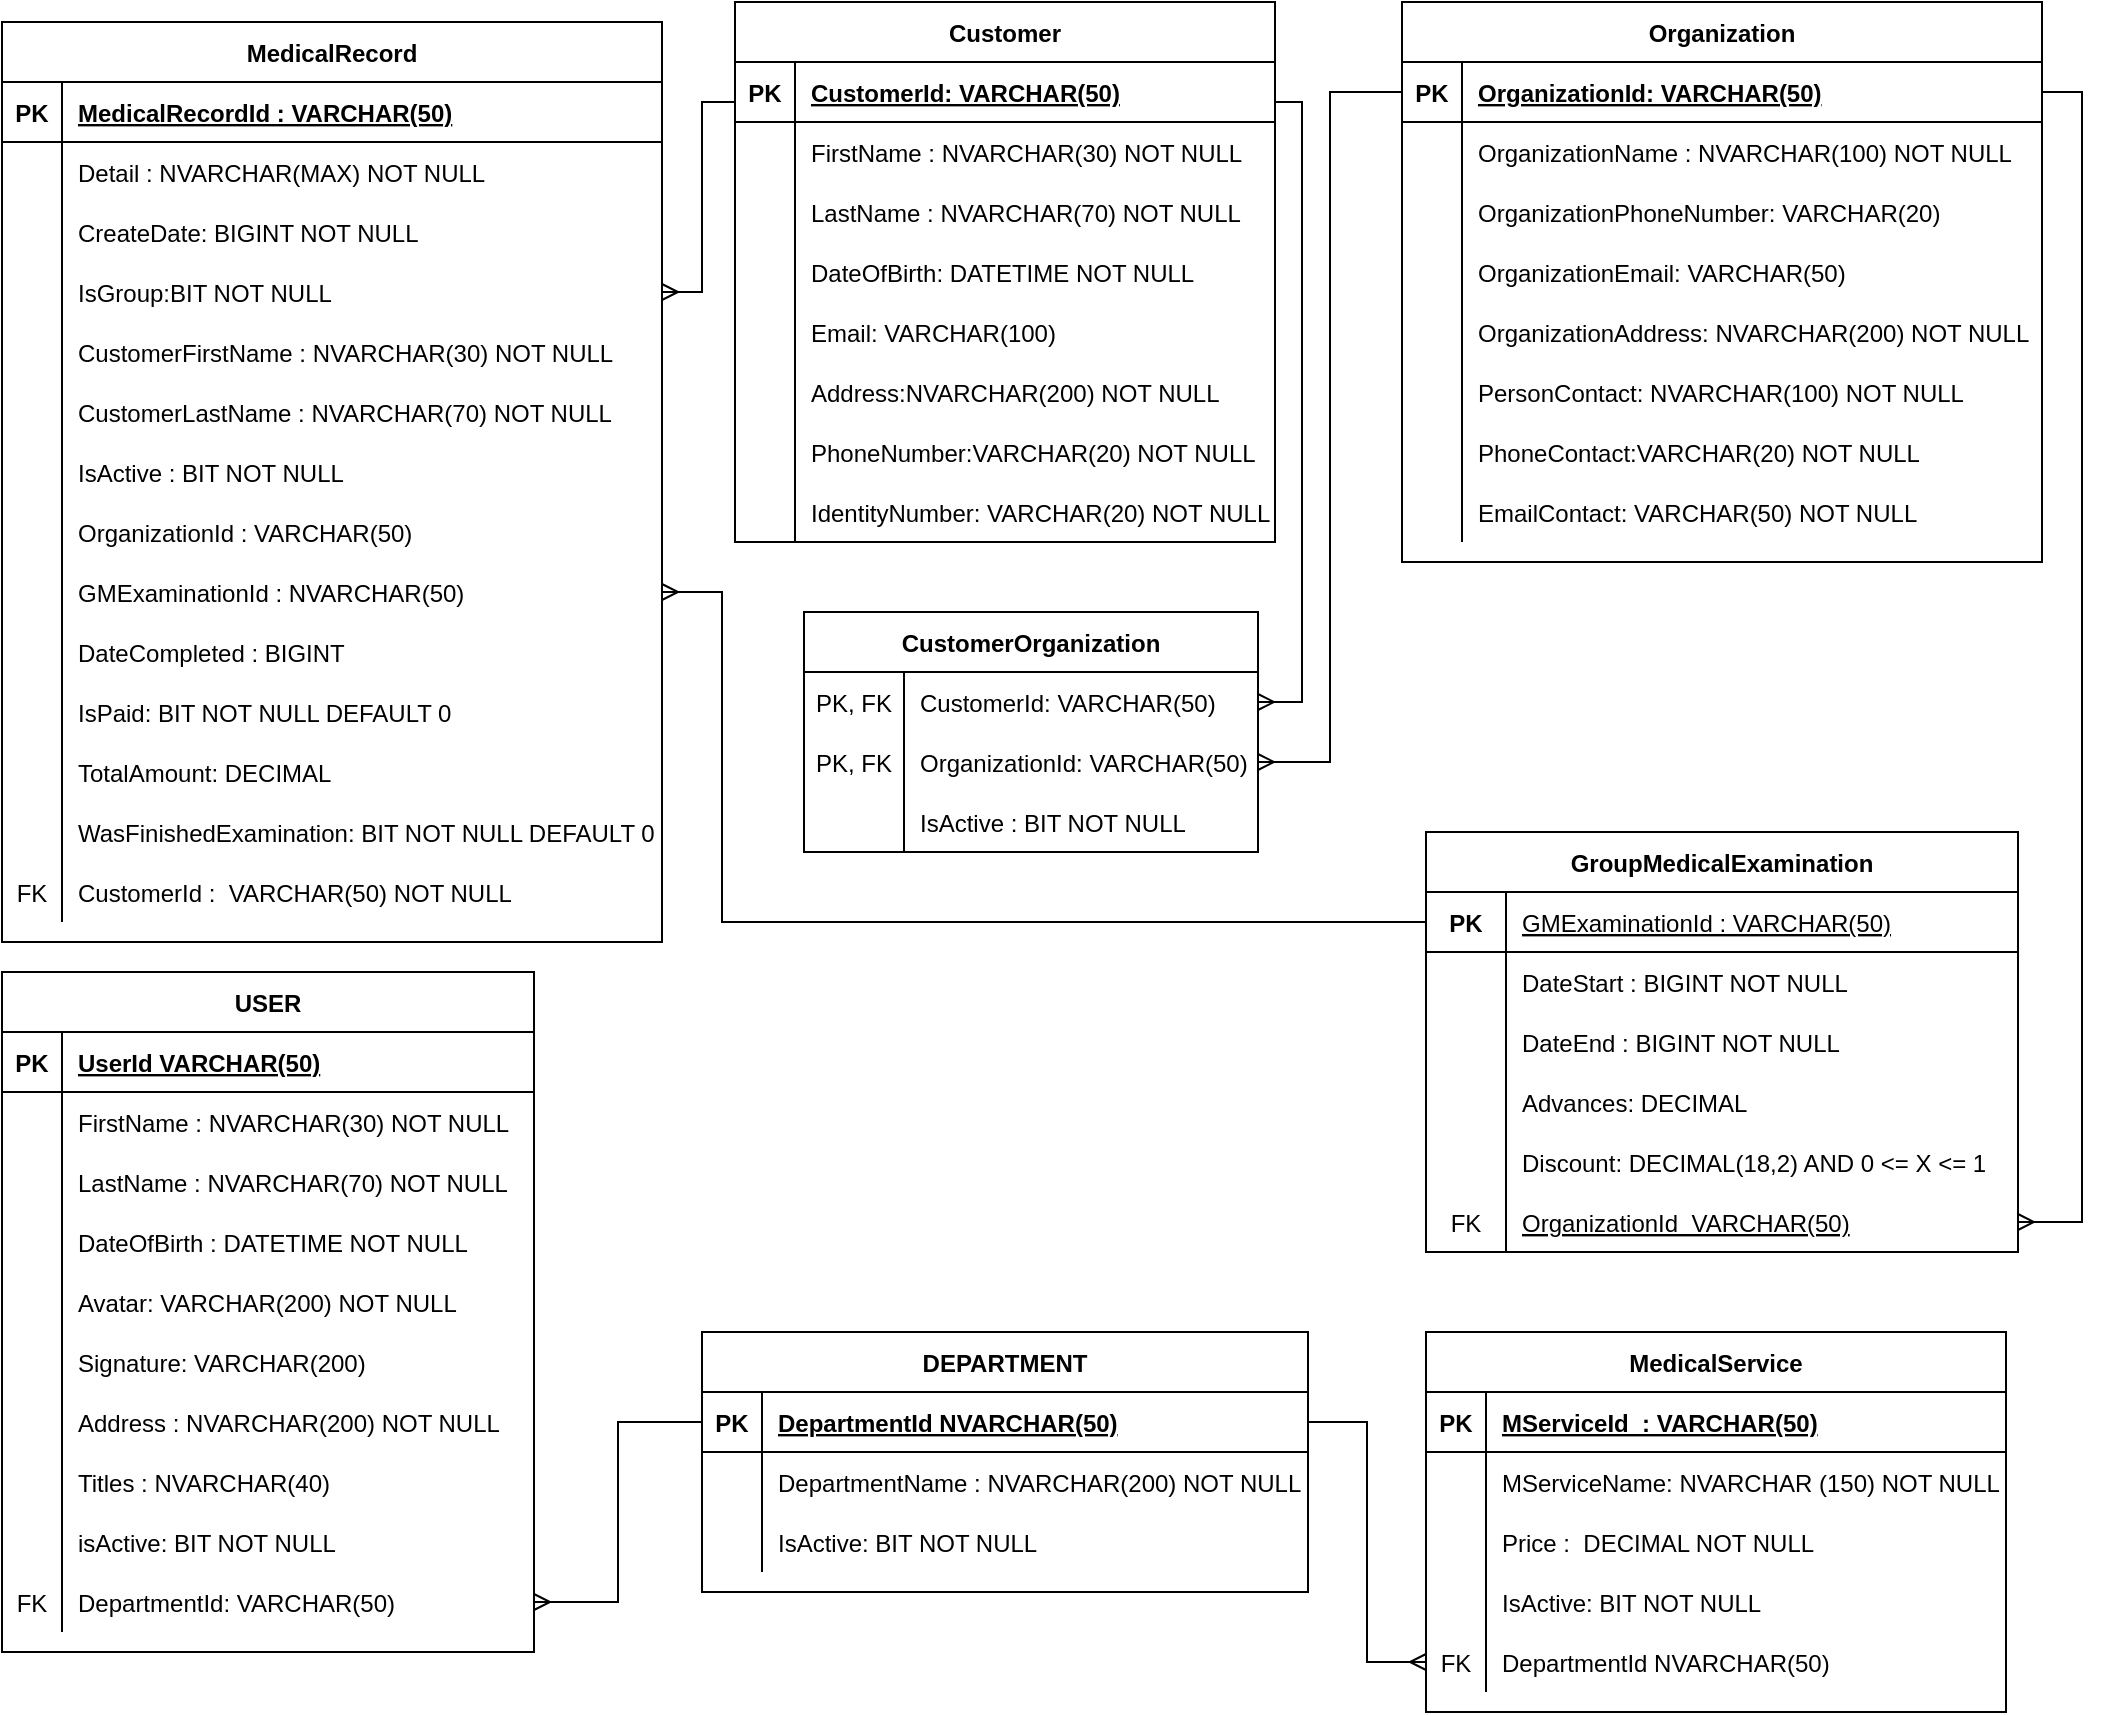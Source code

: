 <mxfile version="14.1.8" type="device"><diagram id="C5RBs43oDa-KdzZeNtuy" name="Page-1"><mxGraphModel dx="1024" dy="592" grid="1" gridSize="10" guides="1" tooltips="1" connect="1" arrows="1" fold="1" page="1" pageScale="1" pageWidth="1169" pageHeight="827" math="0" shadow="0"><root><mxCell id="WIyWlLk6GJQsqaUBKTNV-0"/><mxCell id="WIyWlLk6GJQsqaUBKTNV-1" parent="WIyWlLk6GJQsqaUBKTNV-0"/><mxCell id="qggvwnpXR9gRzxpYE5Jf-58" value="Organization" style="shape=table;startSize=30;container=1;collapsible=1;childLayout=tableLayout;fixedRows=1;rowLines=0;fontStyle=1;align=center;resizeLast=1;" parent="WIyWlLk6GJQsqaUBKTNV-1" vertex="1"><mxGeometry x="700" y="5" width="320" height="280" as="geometry"/></mxCell><mxCell id="qggvwnpXR9gRzxpYE5Jf-59" value="" style="shape=partialRectangle;collapsible=0;dropTarget=0;pointerEvents=0;fillColor=none;top=0;left=0;bottom=1;right=0;points=[[0,0.5],[1,0.5]];portConstraint=eastwest;" parent="qggvwnpXR9gRzxpYE5Jf-58" vertex="1"><mxGeometry y="30" width="320" height="30" as="geometry"/></mxCell><mxCell id="qggvwnpXR9gRzxpYE5Jf-60" value="PK" style="shape=partialRectangle;connectable=0;fillColor=none;top=0;left=0;bottom=0;right=0;fontStyle=1;overflow=hidden;" parent="qggvwnpXR9gRzxpYE5Jf-59" vertex="1"><mxGeometry width="30" height="30" as="geometry"/></mxCell><mxCell id="qggvwnpXR9gRzxpYE5Jf-61" value="OrganizationId: VARCHAR(50)" style="shape=partialRectangle;connectable=0;fillColor=none;top=0;left=0;bottom=0;right=0;align=left;spacingLeft=6;fontStyle=5;overflow=hidden;" parent="qggvwnpXR9gRzxpYE5Jf-59" vertex="1"><mxGeometry x="30" width="290" height="30" as="geometry"/></mxCell><mxCell id="qggvwnpXR9gRzxpYE5Jf-62" value="" style="shape=partialRectangle;collapsible=0;dropTarget=0;pointerEvents=0;fillColor=none;top=0;left=0;bottom=0;right=0;points=[[0,0.5],[1,0.5]];portConstraint=eastwest;" parent="qggvwnpXR9gRzxpYE5Jf-58" vertex="1"><mxGeometry y="60" width="320" height="30" as="geometry"/></mxCell><mxCell id="qggvwnpXR9gRzxpYE5Jf-63" value="" style="shape=partialRectangle;connectable=0;fillColor=none;top=0;left=0;bottom=0;right=0;editable=1;overflow=hidden;" parent="qggvwnpXR9gRzxpYE5Jf-62" vertex="1"><mxGeometry width="30" height="30" as="geometry"/></mxCell><mxCell id="qggvwnpXR9gRzxpYE5Jf-64" value="OrganizationName : NVARCHAR(100) NOT NULL" style="shape=partialRectangle;connectable=0;fillColor=none;top=0;left=0;bottom=0;right=0;align=left;spacingLeft=6;overflow=hidden;" parent="qggvwnpXR9gRzxpYE5Jf-62" vertex="1"><mxGeometry x="30" width="290" height="30" as="geometry"/></mxCell><mxCell id="qggvwnpXR9gRzxpYE5Jf-65" value="" style="shape=partialRectangle;collapsible=0;dropTarget=0;pointerEvents=0;fillColor=none;top=0;left=0;bottom=0;right=0;points=[[0,0.5],[1,0.5]];portConstraint=eastwest;" parent="qggvwnpXR9gRzxpYE5Jf-58" vertex="1"><mxGeometry y="90" width="320" height="30" as="geometry"/></mxCell><mxCell id="qggvwnpXR9gRzxpYE5Jf-66" value="" style="shape=partialRectangle;connectable=0;fillColor=none;top=0;left=0;bottom=0;right=0;editable=1;overflow=hidden;" parent="qggvwnpXR9gRzxpYE5Jf-65" vertex="1"><mxGeometry width="30" height="30" as="geometry"/></mxCell><mxCell id="qggvwnpXR9gRzxpYE5Jf-67" value="OrganizationPhoneNumber: VARCHAR(20)" style="shape=partialRectangle;connectable=0;fillColor=none;top=0;left=0;bottom=0;right=0;align=left;spacingLeft=6;overflow=hidden;" parent="qggvwnpXR9gRzxpYE5Jf-65" vertex="1"><mxGeometry x="30" width="290" height="30" as="geometry"/></mxCell><mxCell id="qggvwnpXR9gRzxpYE5Jf-68" value="" style="shape=partialRectangle;collapsible=0;dropTarget=0;pointerEvents=0;fillColor=none;top=0;left=0;bottom=0;right=0;points=[[0,0.5],[1,0.5]];portConstraint=eastwest;" parent="qggvwnpXR9gRzxpYE5Jf-58" vertex="1"><mxGeometry y="120" width="320" height="30" as="geometry"/></mxCell><mxCell id="qggvwnpXR9gRzxpYE5Jf-69" value="" style="shape=partialRectangle;connectable=0;fillColor=none;top=0;left=0;bottom=0;right=0;editable=1;overflow=hidden;" parent="qggvwnpXR9gRzxpYE5Jf-68" vertex="1"><mxGeometry width="30" height="30" as="geometry"/></mxCell><mxCell id="qggvwnpXR9gRzxpYE5Jf-70" value="OrganizationEmail: VARCHAR(50)" style="shape=partialRectangle;connectable=0;fillColor=none;top=0;left=0;bottom=0;right=0;align=left;spacingLeft=6;overflow=hidden;" parent="qggvwnpXR9gRzxpYE5Jf-68" vertex="1"><mxGeometry x="30" width="290" height="30" as="geometry"/></mxCell><mxCell id="qggvwnpXR9gRzxpYE5Jf-86" value="" style="shape=partialRectangle;collapsible=0;dropTarget=0;pointerEvents=0;fillColor=none;top=0;left=0;bottom=0;right=0;points=[[0,0.5],[1,0.5]];portConstraint=eastwest;" parent="qggvwnpXR9gRzxpYE5Jf-58" vertex="1"><mxGeometry y="150" width="320" height="30" as="geometry"/></mxCell><mxCell id="qggvwnpXR9gRzxpYE5Jf-87" value="" style="shape=partialRectangle;connectable=0;fillColor=none;top=0;left=0;bottom=0;right=0;editable=1;overflow=hidden;" parent="qggvwnpXR9gRzxpYE5Jf-86" vertex="1"><mxGeometry width="30" height="30" as="geometry"/></mxCell><mxCell id="qggvwnpXR9gRzxpYE5Jf-88" value="OrganizationAddress: NVARCHAR(200) NOT NULL" style="shape=partialRectangle;connectable=0;fillColor=none;top=0;left=0;bottom=0;right=0;align=left;spacingLeft=6;overflow=hidden;" parent="qggvwnpXR9gRzxpYE5Jf-86" vertex="1"><mxGeometry x="30" width="290" height="30" as="geometry"/></mxCell><mxCell id="qggvwnpXR9gRzxpYE5Jf-89" value="" style="shape=partialRectangle;collapsible=0;dropTarget=0;pointerEvents=0;fillColor=none;top=0;left=0;bottom=0;right=0;points=[[0,0.5],[1,0.5]];portConstraint=eastwest;" parent="qggvwnpXR9gRzxpYE5Jf-58" vertex="1"><mxGeometry y="180" width="320" height="30" as="geometry"/></mxCell><mxCell id="qggvwnpXR9gRzxpYE5Jf-90" value="" style="shape=partialRectangle;connectable=0;fillColor=none;top=0;left=0;bottom=0;right=0;editable=1;overflow=hidden;" parent="qggvwnpXR9gRzxpYE5Jf-89" vertex="1"><mxGeometry width="30" height="30" as="geometry"/></mxCell><mxCell id="qggvwnpXR9gRzxpYE5Jf-91" value="PersonContact: NVARCHAR(100) NOT NULL" style="shape=partialRectangle;connectable=0;fillColor=none;top=0;left=0;bottom=0;right=0;align=left;spacingLeft=6;overflow=hidden;" parent="qggvwnpXR9gRzxpYE5Jf-89" vertex="1"><mxGeometry x="30" width="290" height="30" as="geometry"/></mxCell><mxCell id="qggvwnpXR9gRzxpYE5Jf-92" value="" style="shape=partialRectangle;collapsible=0;dropTarget=0;pointerEvents=0;fillColor=none;top=0;left=0;bottom=0;right=0;points=[[0,0.5],[1,0.5]];portConstraint=eastwest;" parent="qggvwnpXR9gRzxpYE5Jf-58" vertex="1"><mxGeometry y="210" width="320" height="30" as="geometry"/></mxCell><mxCell id="qggvwnpXR9gRzxpYE5Jf-93" value="" style="shape=partialRectangle;connectable=0;fillColor=none;top=0;left=0;bottom=0;right=0;editable=1;overflow=hidden;" parent="qggvwnpXR9gRzxpYE5Jf-92" vertex="1"><mxGeometry width="30" height="30" as="geometry"/></mxCell><mxCell id="qggvwnpXR9gRzxpYE5Jf-94" value="PhoneContact:VARCHAR(20) NOT NULL" style="shape=partialRectangle;connectable=0;fillColor=none;top=0;left=0;bottom=0;right=0;align=left;spacingLeft=6;overflow=hidden;" parent="qggvwnpXR9gRzxpYE5Jf-92" vertex="1"><mxGeometry x="30" width="290" height="30" as="geometry"/></mxCell><mxCell id="qggvwnpXR9gRzxpYE5Jf-95" value="" style="shape=partialRectangle;collapsible=0;dropTarget=0;pointerEvents=0;fillColor=none;top=0;left=0;bottom=0;right=0;points=[[0,0.5],[1,0.5]];portConstraint=eastwest;" parent="qggvwnpXR9gRzxpYE5Jf-58" vertex="1"><mxGeometry y="240" width="320" height="30" as="geometry"/></mxCell><mxCell id="qggvwnpXR9gRzxpYE5Jf-96" value="" style="shape=partialRectangle;connectable=0;fillColor=none;top=0;left=0;bottom=0;right=0;editable=1;overflow=hidden;" parent="qggvwnpXR9gRzxpYE5Jf-95" vertex="1"><mxGeometry width="30" height="30" as="geometry"/></mxCell><mxCell id="qggvwnpXR9gRzxpYE5Jf-97" value="EmailContact: VARCHAR(50) NOT NULL" style="shape=partialRectangle;connectable=0;fillColor=none;top=0;left=0;bottom=0;right=0;align=left;spacingLeft=6;overflow=hidden;" parent="qggvwnpXR9gRzxpYE5Jf-95" vertex="1"><mxGeometry x="30" width="290" height="30" as="geometry"/></mxCell><mxCell id="qggvwnpXR9gRzxpYE5Jf-123" value="CustomerOrganization" style="shape=table;startSize=30;container=1;collapsible=1;childLayout=tableLayout;fixedRows=1;rowLines=0;fontStyle=1;align=center;resizeLast=1;" parent="WIyWlLk6GJQsqaUBKTNV-1" vertex="1"><mxGeometry x="401" y="310" width="227" height="120" as="geometry"/></mxCell><mxCell id="qggvwnpXR9gRzxpYE5Jf-130" value="" style="shape=partialRectangle;collapsible=0;dropTarget=0;pointerEvents=0;fillColor=none;top=0;left=0;bottom=0;right=0;points=[[0,0.5],[1,0.5]];portConstraint=eastwest;" parent="qggvwnpXR9gRzxpYE5Jf-123" vertex="1"><mxGeometry y="30" width="227" height="30" as="geometry"/></mxCell><mxCell id="qggvwnpXR9gRzxpYE5Jf-131" value="PK, FK" style="shape=partialRectangle;connectable=0;fillColor=none;top=0;left=0;bottom=0;right=0;editable=1;overflow=hidden;" parent="qggvwnpXR9gRzxpYE5Jf-130" vertex="1"><mxGeometry width="50" height="30" as="geometry"/></mxCell><mxCell id="qggvwnpXR9gRzxpYE5Jf-132" value="CustomerId: VARCHAR(50)" style="shape=partialRectangle;connectable=0;fillColor=none;top=0;left=0;bottom=0;right=0;align=left;spacingLeft=6;overflow=hidden;" parent="qggvwnpXR9gRzxpYE5Jf-130" vertex="1"><mxGeometry x="50" width="177" height="30" as="geometry"/></mxCell><mxCell id="qggvwnpXR9gRzxpYE5Jf-133" value="" style="shape=partialRectangle;collapsible=0;dropTarget=0;pointerEvents=0;fillColor=none;top=0;left=0;bottom=0;right=0;points=[[0,0.5],[1,0.5]];portConstraint=eastwest;" parent="qggvwnpXR9gRzxpYE5Jf-123" vertex="1"><mxGeometry y="60" width="227" height="30" as="geometry"/></mxCell><mxCell id="qggvwnpXR9gRzxpYE5Jf-134" value="PK, FK" style="shape=partialRectangle;connectable=0;fillColor=none;top=0;left=0;bottom=0;right=0;editable=1;overflow=hidden;" parent="qggvwnpXR9gRzxpYE5Jf-133" vertex="1"><mxGeometry width="50" height="30" as="geometry"/></mxCell><mxCell id="qggvwnpXR9gRzxpYE5Jf-135" value="OrganizationId: VARCHAR(50)" style="shape=partialRectangle;connectable=0;fillColor=none;top=0;left=0;bottom=0;right=0;align=left;spacingLeft=6;overflow=hidden;" parent="qggvwnpXR9gRzxpYE5Jf-133" vertex="1"><mxGeometry x="50" width="177" height="30" as="geometry"/></mxCell><mxCell id="qggvwnpXR9gRzxpYE5Jf-127" value="" style="shape=partialRectangle;collapsible=0;dropTarget=0;pointerEvents=0;top=0;left=0;bottom=0;right=0;points=[[0,0.5],[1,0.5]];portConstraint=eastwest;shadow=0;fillColor=none;" parent="qggvwnpXR9gRzxpYE5Jf-123" vertex="1"><mxGeometry y="90" width="227" height="30" as="geometry"/></mxCell><mxCell id="qggvwnpXR9gRzxpYE5Jf-128" value="" style="shape=partialRectangle;connectable=0;fillColor=none;top=0;left=0;bottom=0;right=0;editable=1;overflow=hidden;" parent="qggvwnpXR9gRzxpYE5Jf-127" vertex="1"><mxGeometry width="50" height="30" as="geometry"/></mxCell><mxCell id="qggvwnpXR9gRzxpYE5Jf-129" value="IsActive : BIT NOT NULL" style="shape=partialRectangle;connectable=0;fillColor=none;top=0;left=0;bottom=0;right=0;align=left;spacingLeft=6;overflow=hidden;" parent="qggvwnpXR9gRzxpYE5Jf-127" vertex="1"><mxGeometry x="50" width="177" height="30" as="geometry"/></mxCell><mxCell id="qggvwnpXR9gRzxpYE5Jf-136" value="Customer" style="shape=table;startSize=30;container=1;collapsible=1;childLayout=tableLayout;fixedRows=1;rowLines=0;fontStyle=1;align=center;resizeLast=1;" parent="WIyWlLk6GJQsqaUBKTNV-1" vertex="1"><mxGeometry x="366.5" y="5" width="270" height="270" as="geometry"/></mxCell><mxCell id="qggvwnpXR9gRzxpYE5Jf-137" value="" style="shape=partialRectangle;collapsible=0;dropTarget=0;pointerEvents=0;fillColor=none;top=0;left=0;bottom=1;right=0;points=[[0,0.5],[1,0.5]];portConstraint=eastwest;" parent="qggvwnpXR9gRzxpYE5Jf-136" vertex="1"><mxGeometry y="30" width="270" height="30" as="geometry"/></mxCell><mxCell id="qggvwnpXR9gRzxpYE5Jf-138" value="PK" style="shape=partialRectangle;connectable=0;fillColor=none;top=0;left=0;bottom=0;right=0;fontStyle=1;overflow=hidden;" parent="qggvwnpXR9gRzxpYE5Jf-137" vertex="1"><mxGeometry width="30" height="30" as="geometry"/></mxCell><mxCell id="qggvwnpXR9gRzxpYE5Jf-139" value="CustomerId: VARCHAR(50)" style="shape=partialRectangle;connectable=0;fillColor=none;top=0;left=0;bottom=0;right=0;align=left;spacingLeft=6;fontStyle=5;overflow=hidden;" parent="qggvwnpXR9gRzxpYE5Jf-137" vertex="1"><mxGeometry x="30" width="240" height="30" as="geometry"/></mxCell><mxCell id="qggvwnpXR9gRzxpYE5Jf-140" value="" style="shape=partialRectangle;collapsible=0;dropTarget=0;pointerEvents=0;fillColor=none;top=0;left=0;bottom=0;right=0;points=[[0,0.5],[1,0.5]];portConstraint=eastwest;" parent="qggvwnpXR9gRzxpYE5Jf-136" vertex="1"><mxGeometry y="60" width="270" height="30" as="geometry"/></mxCell><mxCell id="qggvwnpXR9gRzxpYE5Jf-141" value="" style="shape=partialRectangle;connectable=0;fillColor=none;top=0;left=0;bottom=0;right=0;editable=1;overflow=hidden;" parent="qggvwnpXR9gRzxpYE5Jf-140" vertex="1"><mxGeometry width="30" height="30" as="geometry"/></mxCell><mxCell id="qggvwnpXR9gRzxpYE5Jf-142" value="FirstName : NVARCHAR(30) NOT NULL" style="shape=partialRectangle;connectable=0;fillColor=none;top=0;left=0;bottom=0;right=0;align=left;spacingLeft=6;overflow=hidden;" parent="qggvwnpXR9gRzxpYE5Jf-140" vertex="1"><mxGeometry x="30" width="240" height="30" as="geometry"/></mxCell><mxCell id="NeQLi3yUCkcBmr5oZFXf-3" value="" style="shape=partialRectangle;collapsible=0;dropTarget=0;pointerEvents=0;fillColor=none;top=0;left=0;bottom=0;right=0;points=[[0,0.5],[1,0.5]];portConstraint=eastwest;" parent="qggvwnpXR9gRzxpYE5Jf-136" vertex="1"><mxGeometry y="90" width="270" height="30" as="geometry"/></mxCell><mxCell id="NeQLi3yUCkcBmr5oZFXf-4" value="" style="shape=partialRectangle;connectable=0;fillColor=none;top=0;left=0;bottom=0;right=0;editable=1;overflow=hidden;" parent="NeQLi3yUCkcBmr5oZFXf-3" vertex="1"><mxGeometry width="30" height="30" as="geometry"/></mxCell><mxCell id="NeQLi3yUCkcBmr5oZFXf-5" value="LastName : NVARCHAR(70) NOT NULL" style="shape=partialRectangle;connectable=0;fillColor=none;top=0;left=0;bottom=0;right=0;align=left;spacingLeft=6;overflow=hidden;" parent="NeQLi3yUCkcBmr5oZFXf-3" vertex="1"><mxGeometry x="30" width="240" height="30" as="geometry"/></mxCell><mxCell id="qggvwnpXR9gRzxpYE5Jf-143" value="" style="shape=partialRectangle;collapsible=0;dropTarget=0;pointerEvents=0;fillColor=none;top=0;left=0;bottom=0;right=0;points=[[0,0.5],[1,0.5]];portConstraint=eastwest;" parent="qggvwnpXR9gRzxpYE5Jf-136" vertex="1"><mxGeometry y="120" width="270" height="30" as="geometry"/></mxCell><mxCell id="qggvwnpXR9gRzxpYE5Jf-144" value="" style="shape=partialRectangle;connectable=0;fillColor=none;top=0;left=0;bottom=0;right=0;editable=1;overflow=hidden;" parent="qggvwnpXR9gRzxpYE5Jf-143" vertex="1"><mxGeometry width="30" height="30" as="geometry"/></mxCell><mxCell id="qggvwnpXR9gRzxpYE5Jf-145" value="DateOfBirth: DATETIME NOT NULL" style="shape=partialRectangle;connectable=0;fillColor=none;top=0;left=0;bottom=0;right=0;align=left;spacingLeft=6;overflow=hidden;" parent="qggvwnpXR9gRzxpYE5Jf-143" vertex="1"><mxGeometry x="30" width="240" height="30" as="geometry"/></mxCell><mxCell id="qggvwnpXR9gRzxpYE5Jf-146" value="" style="shape=partialRectangle;collapsible=0;dropTarget=0;pointerEvents=0;fillColor=none;top=0;left=0;bottom=0;right=0;points=[[0,0.5],[1,0.5]];portConstraint=eastwest;" parent="qggvwnpXR9gRzxpYE5Jf-136" vertex="1"><mxGeometry y="150" width="270" height="30" as="geometry"/></mxCell><mxCell id="qggvwnpXR9gRzxpYE5Jf-147" value="" style="shape=partialRectangle;connectable=0;fillColor=none;top=0;left=0;bottom=0;right=0;editable=1;overflow=hidden;" parent="qggvwnpXR9gRzxpYE5Jf-146" vertex="1"><mxGeometry width="30" height="30" as="geometry"/></mxCell><mxCell id="qggvwnpXR9gRzxpYE5Jf-148" value="Email: VARCHAR(100)" style="shape=partialRectangle;connectable=0;fillColor=none;top=0;left=0;bottom=0;right=0;align=left;spacingLeft=6;overflow=hidden;" parent="qggvwnpXR9gRzxpYE5Jf-146" vertex="1"><mxGeometry x="30" width="240" height="30" as="geometry"/></mxCell><mxCell id="qggvwnpXR9gRzxpYE5Jf-149" value="" style="shape=partialRectangle;collapsible=0;dropTarget=0;pointerEvents=0;fillColor=none;top=0;left=0;bottom=0;right=0;points=[[0,0.5],[1,0.5]];portConstraint=eastwest;" parent="qggvwnpXR9gRzxpYE5Jf-136" vertex="1"><mxGeometry y="180" width="270" height="30" as="geometry"/></mxCell><mxCell id="qggvwnpXR9gRzxpYE5Jf-150" value="" style="shape=partialRectangle;connectable=0;fillColor=none;top=0;left=0;bottom=0;right=0;editable=1;overflow=hidden;" parent="qggvwnpXR9gRzxpYE5Jf-149" vertex="1"><mxGeometry width="30" height="30" as="geometry"/></mxCell><mxCell id="qggvwnpXR9gRzxpYE5Jf-151" value="Address:NVARCHAR(200) NOT NULL" style="shape=partialRectangle;connectable=0;fillColor=none;top=0;left=0;bottom=0;right=0;align=left;spacingLeft=6;overflow=hidden;" parent="qggvwnpXR9gRzxpYE5Jf-149" vertex="1"><mxGeometry x="30" width="240" height="30" as="geometry"/></mxCell><mxCell id="qggvwnpXR9gRzxpYE5Jf-152" value="" style="shape=partialRectangle;collapsible=0;dropTarget=0;pointerEvents=0;fillColor=none;top=0;left=0;bottom=0;right=0;points=[[0,0.5],[1,0.5]];portConstraint=eastwest;" parent="qggvwnpXR9gRzxpYE5Jf-136" vertex="1"><mxGeometry y="210" width="270" height="30" as="geometry"/></mxCell><mxCell id="qggvwnpXR9gRzxpYE5Jf-153" value="" style="shape=partialRectangle;connectable=0;fillColor=none;top=0;left=0;bottom=0;right=0;editable=1;overflow=hidden;" parent="qggvwnpXR9gRzxpYE5Jf-152" vertex="1"><mxGeometry width="30" height="30" as="geometry"/></mxCell><mxCell id="qggvwnpXR9gRzxpYE5Jf-154" value="PhoneNumber:VARCHAR(20) NOT NULL" style="shape=partialRectangle;connectable=0;fillColor=none;top=0;left=0;bottom=0;right=0;align=left;spacingLeft=6;overflow=hidden;" parent="qggvwnpXR9gRzxpYE5Jf-152" vertex="1"><mxGeometry x="30" width="240" height="30" as="geometry"/></mxCell><mxCell id="qggvwnpXR9gRzxpYE5Jf-155" value="" style="shape=partialRectangle;collapsible=0;dropTarget=0;pointerEvents=0;fillColor=none;top=0;left=0;bottom=0;right=0;points=[[0,0.5],[1,0.5]];portConstraint=eastwest;" parent="qggvwnpXR9gRzxpYE5Jf-136" vertex="1"><mxGeometry y="240" width="270" height="30" as="geometry"/></mxCell><mxCell id="qggvwnpXR9gRzxpYE5Jf-156" value="" style="shape=partialRectangle;connectable=0;fillColor=none;top=0;left=0;bottom=0;right=0;editable=1;overflow=hidden;" parent="qggvwnpXR9gRzxpYE5Jf-155" vertex="1"><mxGeometry width="30" height="30" as="geometry"/></mxCell><mxCell id="qggvwnpXR9gRzxpYE5Jf-157" value="IdentityNumber: VARCHAR(20) NOT NULL" style="shape=partialRectangle;connectable=0;fillColor=none;top=0;left=0;bottom=0;right=0;align=left;spacingLeft=6;overflow=hidden;" parent="qggvwnpXR9gRzxpYE5Jf-155" vertex="1"><mxGeometry x="30" width="240" height="30" as="geometry"/></mxCell><mxCell id="qggvwnpXR9gRzxpYE5Jf-161" value="MedicalRecord" style="shape=table;startSize=30;container=1;collapsible=1;childLayout=tableLayout;fixedRows=1;rowLines=0;fontStyle=1;align=center;resizeLast=1;" parent="WIyWlLk6GJQsqaUBKTNV-1" vertex="1"><mxGeometry y="15" width="330" height="460" as="geometry"/></mxCell><mxCell id="qggvwnpXR9gRzxpYE5Jf-162" value="" style="shape=partialRectangle;collapsible=0;dropTarget=0;pointerEvents=0;fillColor=none;top=0;left=0;bottom=1;right=0;points=[[0,0.5],[1,0.5]];portConstraint=eastwest;" parent="qggvwnpXR9gRzxpYE5Jf-161" vertex="1"><mxGeometry y="30" width="330" height="30" as="geometry"/></mxCell><mxCell id="qggvwnpXR9gRzxpYE5Jf-163" value="PK" style="shape=partialRectangle;connectable=0;fillColor=none;top=0;left=0;bottom=0;right=0;fontStyle=1;overflow=hidden;" parent="qggvwnpXR9gRzxpYE5Jf-162" vertex="1"><mxGeometry width="30" height="30" as="geometry"/></mxCell><mxCell id="qggvwnpXR9gRzxpYE5Jf-164" value="MedicalRecordId : VARCHAR(50)" style="shape=partialRectangle;connectable=0;fillColor=none;top=0;left=0;bottom=0;right=0;align=left;spacingLeft=6;fontStyle=5;overflow=hidden;" parent="qggvwnpXR9gRzxpYE5Jf-162" vertex="1"><mxGeometry x="30" width="300" height="30" as="geometry"/></mxCell><mxCell id="qggvwnpXR9gRzxpYE5Jf-165" value="" style="shape=partialRectangle;collapsible=0;dropTarget=0;pointerEvents=0;fillColor=none;top=0;left=0;bottom=0;right=0;points=[[0,0.5],[1,0.5]];portConstraint=eastwest;" parent="qggvwnpXR9gRzxpYE5Jf-161" vertex="1"><mxGeometry y="60" width="330" height="30" as="geometry"/></mxCell><mxCell id="qggvwnpXR9gRzxpYE5Jf-166" value="" style="shape=partialRectangle;connectable=0;fillColor=none;top=0;left=0;bottom=0;right=0;editable=1;overflow=hidden;" parent="qggvwnpXR9gRzxpYE5Jf-165" vertex="1"><mxGeometry width="30" height="30" as="geometry"/></mxCell><mxCell id="qggvwnpXR9gRzxpYE5Jf-167" value="Detail : NVARCHAR(MAX) NOT NULL" style="shape=partialRectangle;connectable=0;fillColor=none;top=0;left=0;bottom=0;right=0;align=left;spacingLeft=6;overflow=hidden;" parent="qggvwnpXR9gRzxpYE5Jf-165" vertex="1"><mxGeometry x="30" width="300" height="30" as="geometry"/></mxCell><mxCell id="qggvwnpXR9gRzxpYE5Jf-168" value="" style="shape=partialRectangle;collapsible=0;dropTarget=0;pointerEvents=0;fillColor=none;top=0;left=0;bottom=0;right=0;points=[[0,0.5],[1,0.5]];portConstraint=eastwest;" parent="qggvwnpXR9gRzxpYE5Jf-161" vertex="1"><mxGeometry y="90" width="330" height="30" as="geometry"/></mxCell><mxCell id="qggvwnpXR9gRzxpYE5Jf-169" value="" style="shape=partialRectangle;connectable=0;fillColor=none;top=0;left=0;bottom=0;right=0;editable=1;overflow=hidden;" parent="qggvwnpXR9gRzxpYE5Jf-168" vertex="1"><mxGeometry width="30" height="30" as="geometry"/></mxCell><mxCell id="qggvwnpXR9gRzxpYE5Jf-170" value="CreateDate: BIGINT NOT NULL" style="shape=partialRectangle;connectable=0;fillColor=none;top=0;left=0;bottom=0;right=0;align=left;spacingLeft=6;overflow=hidden;" parent="qggvwnpXR9gRzxpYE5Jf-168" vertex="1"><mxGeometry x="30" width="300" height="30" as="geometry"/></mxCell><mxCell id="qggvwnpXR9gRzxpYE5Jf-179" value="" style="shape=partialRectangle;collapsible=0;dropTarget=0;pointerEvents=0;fillColor=none;top=0;left=0;bottom=0;right=0;points=[[0,0.5],[1,0.5]];portConstraint=eastwest;" parent="qggvwnpXR9gRzxpYE5Jf-161" vertex="1"><mxGeometry y="120" width="330" height="30" as="geometry"/></mxCell><mxCell id="qggvwnpXR9gRzxpYE5Jf-180" value="" style="shape=partialRectangle;connectable=0;fillColor=none;top=0;left=0;bottom=0;right=0;editable=1;overflow=hidden;" parent="qggvwnpXR9gRzxpYE5Jf-179" vertex="1"><mxGeometry width="30" height="30" as="geometry"/></mxCell><mxCell id="qggvwnpXR9gRzxpYE5Jf-181" value="IsGroup:BIT NOT NULL" style="shape=partialRectangle;connectable=0;fillColor=none;top=0;left=0;bottom=0;right=0;align=left;spacingLeft=6;overflow=hidden;" parent="qggvwnpXR9gRzxpYE5Jf-179" vertex="1"><mxGeometry x="30" width="300" height="30" as="geometry"/></mxCell><mxCell id="PjgU1hqoMqVEarWST0G4-0" value="" style="shape=partialRectangle;collapsible=0;dropTarget=0;pointerEvents=0;fillColor=none;top=0;left=0;bottom=0;right=0;points=[[0,0.5],[1,0.5]];portConstraint=eastwest;" parent="qggvwnpXR9gRzxpYE5Jf-161" vertex="1"><mxGeometry y="150" width="330" height="30" as="geometry"/></mxCell><mxCell id="PjgU1hqoMqVEarWST0G4-1" value="" style="shape=partialRectangle;connectable=0;fillColor=none;top=0;left=0;bottom=0;right=0;editable=1;overflow=hidden;" parent="PjgU1hqoMqVEarWST0G4-0" vertex="1"><mxGeometry width="30" height="30" as="geometry"/></mxCell><mxCell id="PjgU1hqoMqVEarWST0G4-2" value="CustomerFirstName : NVARCHAR(30) NOT NULL" style="shape=partialRectangle;connectable=0;fillColor=none;top=0;left=0;bottom=0;right=0;align=left;spacingLeft=6;overflow=hidden;" parent="PjgU1hqoMqVEarWST0G4-0" vertex="1"><mxGeometry x="30" width="300" height="30" as="geometry"/></mxCell><mxCell id="wNU3rznd4aCUJZvRvLk9-4" value="" style="shape=partialRectangle;collapsible=0;dropTarget=0;pointerEvents=0;fillColor=none;top=0;left=0;bottom=0;right=0;points=[[0,0.5],[1,0.5]];portConstraint=eastwest;" parent="qggvwnpXR9gRzxpYE5Jf-161" vertex="1"><mxGeometry y="180" width="330" height="30" as="geometry"/></mxCell><mxCell id="wNU3rznd4aCUJZvRvLk9-5" value="" style="shape=partialRectangle;connectable=0;fillColor=none;top=0;left=0;bottom=0;right=0;editable=1;overflow=hidden;" parent="wNU3rznd4aCUJZvRvLk9-4" vertex="1"><mxGeometry width="30" height="30" as="geometry"/></mxCell><mxCell id="wNU3rznd4aCUJZvRvLk9-6" value="CustomerLastName : NVARCHAR(70) NOT NULL" style="shape=partialRectangle;connectable=0;fillColor=none;top=0;left=0;bottom=0;right=0;align=left;spacingLeft=6;overflow=hidden;" parent="wNU3rznd4aCUJZvRvLk9-4" vertex="1"><mxGeometry x="30" width="300" height="30" as="geometry"/></mxCell><mxCell id="wNU3rznd4aCUJZvRvLk9-7" value="" style="shape=partialRectangle;collapsible=0;dropTarget=0;pointerEvents=0;fillColor=none;top=0;left=0;bottom=0;right=0;points=[[0,0.5],[1,0.5]];portConstraint=eastwest;" parent="qggvwnpXR9gRzxpYE5Jf-161" vertex="1"><mxGeometry y="210" width="330" height="30" as="geometry"/></mxCell><mxCell id="wNU3rznd4aCUJZvRvLk9-8" value="" style="shape=partialRectangle;connectable=0;fillColor=none;top=0;left=0;bottom=0;right=0;editable=1;overflow=hidden;" parent="wNU3rznd4aCUJZvRvLk9-7" vertex="1"><mxGeometry width="30" height="30" as="geometry"/></mxCell><mxCell id="wNU3rznd4aCUJZvRvLk9-9" value="IsActive : BIT NOT NULL" style="shape=partialRectangle;connectable=0;fillColor=none;top=0;left=0;bottom=0;right=0;align=left;spacingLeft=6;overflow=hidden;" parent="wNU3rznd4aCUJZvRvLk9-7" vertex="1"><mxGeometry x="30" width="300" height="30" as="geometry"/></mxCell><mxCell id="wNU3rznd4aCUJZvRvLk9-1" value="" style="shape=partialRectangle;collapsible=0;dropTarget=0;pointerEvents=0;fillColor=none;top=0;left=0;bottom=0;right=0;points=[[0,0.5],[1,0.5]];portConstraint=eastwest;" parent="qggvwnpXR9gRzxpYE5Jf-161" vertex="1"><mxGeometry y="240" width="330" height="30" as="geometry"/></mxCell><mxCell id="wNU3rznd4aCUJZvRvLk9-2" value="" style="shape=partialRectangle;connectable=0;fillColor=none;top=0;left=0;bottom=0;right=0;editable=1;overflow=hidden;" parent="wNU3rznd4aCUJZvRvLk9-1" vertex="1"><mxGeometry width="30" height="30" as="geometry"/></mxCell><mxCell id="wNU3rznd4aCUJZvRvLk9-3" value="OrganizationId : VARCHAR(50)" style="shape=partialRectangle;connectable=0;fillColor=none;top=0;left=0;bottom=0;right=0;align=left;spacingLeft=6;overflow=hidden;" parent="wNU3rznd4aCUJZvRvLk9-1" vertex="1"><mxGeometry x="30" width="300" height="30" as="geometry"/></mxCell><mxCell id="wNU3rznd4aCUJZvRvLk9-16" value="" style="shape=partialRectangle;collapsible=0;dropTarget=0;pointerEvents=0;fillColor=none;top=0;left=0;bottom=0;right=0;points=[[0,0.5],[1,0.5]];portConstraint=eastwest;" parent="qggvwnpXR9gRzxpYE5Jf-161" vertex="1"><mxGeometry y="270" width="330" height="30" as="geometry"/></mxCell><mxCell id="wNU3rznd4aCUJZvRvLk9-17" value="" style="shape=partialRectangle;connectable=0;fillColor=none;top=0;left=0;bottom=0;right=0;editable=1;overflow=hidden;" parent="wNU3rznd4aCUJZvRvLk9-16" vertex="1"><mxGeometry width="30" height="30" as="geometry"/></mxCell><mxCell id="wNU3rznd4aCUJZvRvLk9-18" value="GMExaminationId : NVARCHAR(50)" style="shape=partialRectangle;connectable=0;fillColor=none;top=0;left=0;bottom=0;right=0;align=left;spacingLeft=6;overflow=hidden;" parent="wNU3rznd4aCUJZvRvLk9-16" vertex="1"><mxGeometry x="30" width="300" height="30" as="geometry"/></mxCell><mxCell id="wNU3rznd4aCUJZvRvLk9-19" value="" style="shape=partialRectangle;collapsible=0;dropTarget=0;pointerEvents=0;fillColor=none;top=0;left=0;bottom=0;right=0;points=[[0,0.5],[1,0.5]];portConstraint=eastwest;" parent="qggvwnpXR9gRzxpYE5Jf-161" vertex="1"><mxGeometry y="300" width="330" height="30" as="geometry"/></mxCell><mxCell id="wNU3rznd4aCUJZvRvLk9-20" value="" style="shape=partialRectangle;connectable=0;fillColor=none;top=0;left=0;bottom=0;right=0;editable=1;overflow=hidden;" parent="wNU3rznd4aCUJZvRvLk9-19" vertex="1"><mxGeometry width="30" height="30" as="geometry"/></mxCell><mxCell id="wNU3rznd4aCUJZvRvLk9-21" value="DateCompleted : BIGINT" style="shape=partialRectangle;connectable=0;fillColor=none;top=0;left=0;bottom=0;right=0;align=left;spacingLeft=6;overflow=hidden;" parent="wNU3rznd4aCUJZvRvLk9-19" vertex="1"><mxGeometry x="30" width="300" height="30" as="geometry"/></mxCell><mxCell id="BtnQibff7FxNmLkTexWq-0" value="" style="shape=partialRectangle;collapsible=0;dropTarget=0;pointerEvents=0;fillColor=none;top=0;left=0;bottom=0;right=0;points=[[0,0.5],[1,0.5]];portConstraint=eastwest;" parent="qggvwnpXR9gRzxpYE5Jf-161" vertex="1"><mxGeometry y="330" width="330" height="30" as="geometry"/></mxCell><mxCell id="BtnQibff7FxNmLkTexWq-1" value="" style="shape=partialRectangle;connectable=0;fillColor=none;top=0;left=0;bottom=0;right=0;editable=1;overflow=hidden;" parent="BtnQibff7FxNmLkTexWq-0" vertex="1"><mxGeometry width="30" height="30" as="geometry"/></mxCell><mxCell id="BtnQibff7FxNmLkTexWq-2" value="IsPaid: BIT NOT NULL DEFAULT 0" style="shape=partialRectangle;connectable=0;fillColor=none;top=0;left=0;bottom=0;right=0;align=left;spacingLeft=6;overflow=hidden;" parent="BtnQibff7FxNmLkTexWq-0" vertex="1"><mxGeometry x="30" width="300" height="30" as="geometry"/></mxCell><mxCell id="8zcClO7C0QhPv_B4LA4k-0" value="" style="shape=partialRectangle;collapsible=0;dropTarget=0;pointerEvents=0;fillColor=none;top=0;left=0;bottom=0;right=0;points=[[0,0.5],[1,0.5]];portConstraint=eastwest;" parent="qggvwnpXR9gRzxpYE5Jf-161" vertex="1"><mxGeometry y="360" width="330" height="30" as="geometry"/></mxCell><mxCell id="8zcClO7C0QhPv_B4LA4k-1" value="" style="shape=partialRectangle;connectable=0;fillColor=none;top=0;left=0;bottom=0;right=0;editable=1;overflow=hidden;" parent="8zcClO7C0QhPv_B4LA4k-0" vertex="1"><mxGeometry width="30" height="30" as="geometry"/></mxCell><mxCell id="8zcClO7C0QhPv_B4LA4k-2" value="TotalAmount: DECIMAL" style="shape=partialRectangle;connectable=0;fillColor=none;top=0;left=0;bottom=0;right=0;align=left;spacingLeft=6;overflow=hidden;" parent="8zcClO7C0QhPv_B4LA4k-0" vertex="1"><mxGeometry x="30" width="300" height="30" as="geometry"/></mxCell><mxCell id="8zcClO7C0QhPv_B4LA4k-3" value="" style="shape=partialRectangle;collapsible=0;dropTarget=0;pointerEvents=0;fillColor=none;top=0;left=0;bottom=0;right=0;points=[[0,0.5],[1,0.5]];portConstraint=eastwest;" parent="qggvwnpXR9gRzxpYE5Jf-161" vertex="1"><mxGeometry y="390" width="330" height="30" as="geometry"/></mxCell><mxCell id="8zcClO7C0QhPv_B4LA4k-4" value="" style="shape=partialRectangle;connectable=0;fillColor=none;top=0;left=0;bottom=0;right=0;editable=1;overflow=hidden;" parent="8zcClO7C0QhPv_B4LA4k-3" vertex="1"><mxGeometry width="30" height="30" as="geometry"/></mxCell><mxCell id="8zcClO7C0QhPv_B4LA4k-5" value="WasFinishedExamination: BIT NOT NULL DEFAULT 0" style="shape=partialRectangle;connectable=0;fillColor=none;top=0;left=0;bottom=0;right=0;align=left;spacingLeft=6;overflow=hidden;" parent="8zcClO7C0QhPv_B4LA4k-3" vertex="1"><mxGeometry x="30" width="300" height="30" as="geometry"/></mxCell><mxCell id="wNU3rznd4aCUJZvRvLk9-25" value="" style="shape=partialRectangle;collapsible=0;dropTarget=0;pointerEvents=0;fillColor=none;top=0;left=0;bottom=0;right=0;points=[[0,0.5],[1,0.5]];portConstraint=eastwest;" parent="qggvwnpXR9gRzxpYE5Jf-161" vertex="1"><mxGeometry y="420" width="330" height="30" as="geometry"/></mxCell><mxCell id="wNU3rznd4aCUJZvRvLk9-26" value="FK" style="shape=partialRectangle;connectable=0;fillColor=none;top=0;left=0;bottom=0;right=0;editable=1;overflow=hidden;" parent="wNU3rznd4aCUJZvRvLk9-25" vertex="1"><mxGeometry width="30" height="30" as="geometry"/></mxCell><mxCell id="wNU3rznd4aCUJZvRvLk9-27" value="CustomerId :  VARCHAR(50) NOT NULL" style="shape=partialRectangle;connectable=0;fillColor=none;top=0;left=0;bottom=0;right=0;align=left;spacingLeft=6;overflow=hidden;" parent="wNU3rznd4aCUJZvRvLk9-25" vertex="1"><mxGeometry x="30" width="300" height="30" as="geometry"/></mxCell><mxCell id="qggvwnpXR9gRzxpYE5Jf-176" style="edgeStyle=orthogonalEdgeStyle;rounded=0;orthogonalLoop=1;jettySize=auto;html=1;exitX=1;exitY=0.5;exitDx=0;exitDy=0;entryX=0;entryY=0.5;entryDx=0;entryDy=0;endArrow=none;endFill=0;startArrow=ERmany;startFill=0;" parent="WIyWlLk6GJQsqaUBKTNV-1" source="qggvwnpXR9gRzxpYE5Jf-133" target="qggvwnpXR9gRzxpYE5Jf-59" edge="1"><mxGeometry relative="1" as="geometry"/></mxCell><mxCell id="qggvwnpXR9gRzxpYE5Jf-178" style="edgeStyle=orthogonalEdgeStyle;rounded=0;orthogonalLoop=1;jettySize=auto;html=1;entryX=1;entryY=0.5;entryDx=0;entryDy=0;startArrow=ERmany;startFill=0;endArrow=none;endFill=0;exitX=1;exitY=0.5;exitDx=0;exitDy=0;" parent="WIyWlLk6GJQsqaUBKTNV-1" source="qggvwnpXR9gRzxpYE5Jf-130" target="qggvwnpXR9gRzxpYE5Jf-137" edge="1"><mxGeometry relative="1" as="geometry"><mxPoint x="620" y="355" as="sourcePoint"/><Array as="points"><mxPoint x="650" y="355"/><mxPoint x="650" y="55"/></Array></mxGeometry></mxCell><mxCell id="qggvwnpXR9gRzxpYE5Jf-182" style="edgeStyle=orthogonalEdgeStyle;rounded=0;orthogonalLoop=1;jettySize=auto;html=1;exitX=1;exitY=0.5;exitDx=0;exitDy=0;entryX=0;entryY=0.5;entryDx=0;entryDy=0;endArrow=none;endFill=0;startArrow=ERmany;startFill=0;" parent="WIyWlLk6GJQsqaUBKTNV-1" source="qggvwnpXR9gRzxpYE5Jf-179" target="qggvwnpXR9gRzxpYE5Jf-137" edge="1"><mxGeometry relative="1" as="geometry"><Array as="points"><mxPoint x="350" y="150"/><mxPoint x="350" y="55"/><mxPoint x="367" y="55"/></Array></mxGeometry></mxCell><mxCell id="qggvwnpXR9gRzxpYE5Jf-183" value="USER" style="shape=table;startSize=30;container=1;collapsible=1;childLayout=tableLayout;fixedRows=1;rowLines=0;fontStyle=1;align=center;resizeLast=1;" parent="WIyWlLk6GJQsqaUBKTNV-1" vertex="1"><mxGeometry y="490" width="266" height="340" as="geometry"/></mxCell><mxCell id="qggvwnpXR9gRzxpYE5Jf-184" value="" style="shape=partialRectangle;collapsible=0;dropTarget=0;pointerEvents=0;fillColor=none;top=0;left=0;bottom=1;right=0;points=[[0,0.5],[1,0.5]];portConstraint=eastwest;" parent="qggvwnpXR9gRzxpYE5Jf-183" vertex="1"><mxGeometry y="30" width="266" height="30" as="geometry"/></mxCell><mxCell id="qggvwnpXR9gRzxpYE5Jf-185" value="PK" style="shape=partialRectangle;connectable=0;fillColor=none;top=0;left=0;bottom=0;right=0;fontStyle=1;overflow=hidden;" parent="qggvwnpXR9gRzxpYE5Jf-184" vertex="1"><mxGeometry width="30" height="30" as="geometry"/></mxCell><mxCell id="qggvwnpXR9gRzxpYE5Jf-186" value="UserId VARCHAR(50)" style="shape=partialRectangle;connectable=0;fillColor=none;top=0;left=0;bottom=0;right=0;align=left;spacingLeft=6;fontStyle=5;overflow=hidden;" parent="qggvwnpXR9gRzxpYE5Jf-184" vertex="1"><mxGeometry x="30" width="236" height="30" as="geometry"/></mxCell><mxCell id="qggvwnpXR9gRzxpYE5Jf-187" value="" style="shape=partialRectangle;collapsible=0;dropTarget=0;pointerEvents=0;fillColor=none;top=0;left=0;bottom=0;right=0;points=[[0,0.5],[1,0.5]];portConstraint=eastwest;" parent="qggvwnpXR9gRzxpYE5Jf-183" vertex="1"><mxGeometry y="60" width="266" height="30" as="geometry"/></mxCell><mxCell id="qggvwnpXR9gRzxpYE5Jf-188" value="" style="shape=partialRectangle;connectable=0;fillColor=none;top=0;left=0;bottom=0;right=0;editable=1;overflow=hidden;" parent="qggvwnpXR9gRzxpYE5Jf-187" vertex="1"><mxGeometry width="30" height="30" as="geometry"/></mxCell><mxCell id="qggvwnpXR9gRzxpYE5Jf-189" value="FirstName : NVARCHAR(30) NOT NULL" style="shape=partialRectangle;connectable=0;fillColor=none;top=0;left=0;bottom=0;right=0;align=left;spacingLeft=6;overflow=hidden;" parent="qggvwnpXR9gRzxpYE5Jf-187" vertex="1"><mxGeometry x="30" width="236" height="30" as="geometry"/></mxCell><mxCell id="qggvwnpXR9gRzxpYE5Jf-190" value="" style="shape=partialRectangle;collapsible=0;dropTarget=0;pointerEvents=0;fillColor=none;top=0;left=0;bottom=0;right=0;points=[[0,0.5],[1,0.5]];portConstraint=eastwest;" parent="qggvwnpXR9gRzxpYE5Jf-183" vertex="1"><mxGeometry y="90" width="266" height="30" as="geometry"/></mxCell><mxCell id="qggvwnpXR9gRzxpYE5Jf-191" value="" style="shape=partialRectangle;connectable=0;fillColor=none;top=0;left=0;bottom=0;right=0;editable=1;overflow=hidden;" parent="qggvwnpXR9gRzxpYE5Jf-190" vertex="1"><mxGeometry width="30" height="30" as="geometry"/></mxCell><mxCell id="qggvwnpXR9gRzxpYE5Jf-192" value="LastName : NVARCHAR(70) NOT NULL" style="shape=partialRectangle;connectable=0;fillColor=none;top=0;left=0;bottom=0;right=0;align=left;spacingLeft=6;overflow=hidden;" parent="qggvwnpXR9gRzxpYE5Jf-190" vertex="1"><mxGeometry x="30" width="236" height="30" as="geometry"/></mxCell><mxCell id="qggvwnpXR9gRzxpYE5Jf-193" value="" style="shape=partialRectangle;collapsible=0;dropTarget=0;pointerEvents=0;fillColor=none;top=0;left=0;bottom=0;right=0;points=[[0,0.5],[1,0.5]];portConstraint=eastwest;" parent="qggvwnpXR9gRzxpYE5Jf-183" vertex="1"><mxGeometry y="120" width="266" height="30" as="geometry"/></mxCell><mxCell id="qggvwnpXR9gRzxpYE5Jf-194" value="" style="shape=partialRectangle;connectable=0;fillColor=none;top=0;left=0;bottom=0;right=0;editable=1;overflow=hidden;" parent="qggvwnpXR9gRzxpYE5Jf-193" vertex="1"><mxGeometry width="30" height="30" as="geometry"/></mxCell><mxCell id="qggvwnpXR9gRzxpYE5Jf-195" value="DateOfBirth : DATETIME NOT NULL" style="shape=partialRectangle;connectable=0;fillColor=none;top=0;left=0;bottom=0;right=0;align=left;spacingLeft=6;overflow=hidden;" parent="qggvwnpXR9gRzxpYE5Jf-193" vertex="1"><mxGeometry x="30" width="236" height="30" as="geometry"/></mxCell><mxCell id="qggvwnpXR9gRzxpYE5Jf-209" value="" style="shape=partialRectangle;collapsible=0;dropTarget=0;pointerEvents=0;fillColor=none;top=0;left=0;bottom=0;right=0;points=[[0,0.5],[1,0.5]];portConstraint=eastwest;" parent="qggvwnpXR9gRzxpYE5Jf-183" vertex="1"><mxGeometry y="150" width="266" height="30" as="geometry"/></mxCell><mxCell id="qggvwnpXR9gRzxpYE5Jf-210" value="" style="shape=partialRectangle;connectable=0;fillColor=none;top=0;left=0;bottom=0;right=0;editable=1;overflow=hidden;" parent="qggvwnpXR9gRzxpYE5Jf-209" vertex="1"><mxGeometry width="30" height="30" as="geometry"/></mxCell><mxCell id="qggvwnpXR9gRzxpYE5Jf-211" value="Avatar: VARCHAR(200) NOT NULL" style="shape=partialRectangle;connectable=0;fillColor=none;top=0;left=0;bottom=0;right=0;align=left;spacingLeft=6;overflow=hidden;" parent="qggvwnpXR9gRzxpYE5Jf-209" vertex="1"><mxGeometry x="30" width="236" height="30" as="geometry"/></mxCell><mxCell id="0F_qcRLr40kX2QVrfFh3-3" value="" style="shape=partialRectangle;collapsible=0;dropTarget=0;pointerEvents=0;fillColor=none;top=0;left=0;bottom=0;right=0;points=[[0,0.5],[1,0.5]];portConstraint=eastwest;" parent="qggvwnpXR9gRzxpYE5Jf-183" vertex="1"><mxGeometry y="180" width="266" height="30" as="geometry"/></mxCell><mxCell id="0F_qcRLr40kX2QVrfFh3-4" value="" style="shape=partialRectangle;connectable=0;fillColor=none;top=0;left=0;bottom=0;right=0;editable=1;overflow=hidden;" parent="0F_qcRLr40kX2QVrfFh3-3" vertex="1"><mxGeometry width="30" height="30" as="geometry"/></mxCell><mxCell id="0F_qcRLr40kX2QVrfFh3-5" value="Signature: VARCHAR(200)" style="shape=partialRectangle;connectable=0;fillColor=none;top=0;left=0;bottom=0;right=0;align=left;spacingLeft=6;overflow=hidden;" parent="0F_qcRLr40kX2QVrfFh3-3" vertex="1"><mxGeometry x="30" width="236" height="30" as="geometry"/></mxCell><mxCell id="qggvwnpXR9gRzxpYE5Jf-228" value="" style="shape=partialRectangle;collapsible=0;dropTarget=0;pointerEvents=0;fillColor=none;top=0;left=0;bottom=0;right=0;points=[[0,0.5],[1,0.5]];portConstraint=eastwest;" parent="qggvwnpXR9gRzxpYE5Jf-183" vertex="1"><mxGeometry y="210" width="266" height="30" as="geometry"/></mxCell><mxCell id="qggvwnpXR9gRzxpYE5Jf-229" value="" style="shape=partialRectangle;connectable=0;fillColor=none;top=0;left=0;bottom=0;right=0;editable=1;overflow=hidden;" parent="qggvwnpXR9gRzxpYE5Jf-228" vertex="1"><mxGeometry width="30" height="30" as="geometry"/></mxCell><mxCell id="qggvwnpXR9gRzxpYE5Jf-230" value="Address : NVARCHAR(200) NOT NULL" style="shape=partialRectangle;connectable=0;fillColor=none;top=0;left=0;bottom=0;right=0;align=left;spacingLeft=6;overflow=hidden;" parent="qggvwnpXR9gRzxpYE5Jf-228" vertex="1"><mxGeometry x="30" width="236" height="30" as="geometry"/></mxCell><mxCell id="qggvwnpXR9gRzxpYE5Jf-231" value="" style="shape=partialRectangle;collapsible=0;dropTarget=0;pointerEvents=0;fillColor=none;top=0;left=0;bottom=0;right=0;points=[[0,0.5],[1,0.5]];portConstraint=eastwest;" parent="qggvwnpXR9gRzxpYE5Jf-183" vertex="1"><mxGeometry y="240" width="266" height="30" as="geometry"/></mxCell><mxCell id="qggvwnpXR9gRzxpYE5Jf-232" value="" style="shape=partialRectangle;connectable=0;fillColor=none;top=0;left=0;bottom=0;right=0;editable=1;overflow=hidden;" parent="qggvwnpXR9gRzxpYE5Jf-231" vertex="1"><mxGeometry width="30" height="30" as="geometry"/></mxCell><mxCell id="qggvwnpXR9gRzxpYE5Jf-233" value="Titles : NVARCHAR(40)" style="shape=partialRectangle;connectable=0;fillColor=none;top=0;left=0;bottom=0;right=0;align=left;spacingLeft=6;overflow=hidden;" parent="qggvwnpXR9gRzxpYE5Jf-231" vertex="1"><mxGeometry x="30" width="236" height="30" as="geometry"/></mxCell><mxCell id="EubJZU0gR4v54sCLiJT6-0" value="" style="shape=partialRectangle;collapsible=0;dropTarget=0;pointerEvents=0;fillColor=none;top=0;left=0;bottom=0;right=0;points=[[0,0.5],[1,0.5]];portConstraint=eastwest;" parent="qggvwnpXR9gRzxpYE5Jf-183" vertex="1"><mxGeometry y="270" width="266" height="30" as="geometry"/></mxCell><mxCell id="EubJZU0gR4v54sCLiJT6-1" value="" style="shape=partialRectangle;connectable=0;fillColor=none;top=0;left=0;bottom=0;right=0;editable=1;overflow=hidden;" parent="EubJZU0gR4v54sCLiJT6-0" vertex="1"><mxGeometry width="30" height="30" as="geometry"/></mxCell><mxCell id="EubJZU0gR4v54sCLiJT6-2" value="isActive: BIT NOT NULL" style="shape=partialRectangle;connectable=0;fillColor=none;top=0;left=0;bottom=0;right=0;align=left;spacingLeft=6;overflow=hidden;" parent="EubJZU0gR4v54sCLiJT6-0" vertex="1"><mxGeometry x="30" width="236" height="30" as="geometry"/></mxCell><mxCell id="qggvwnpXR9gRzxpYE5Jf-237" value="" style="shape=partialRectangle;collapsible=0;dropTarget=0;pointerEvents=0;fillColor=none;top=0;left=0;bottom=0;right=0;points=[[0,0.5],[1,0.5]];portConstraint=eastwest;" parent="qggvwnpXR9gRzxpYE5Jf-183" vertex="1"><mxGeometry y="300" width="266" height="30" as="geometry"/></mxCell><mxCell id="qggvwnpXR9gRzxpYE5Jf-238" value="FK" style="shape=partialRectangle;connectable=0;fillColor=none;top=0;left=0;bottom=0;right=0;editable=1;overflow=hidden;" parent="qggvwnpXR9gRzxpYE5Jf-237" vertex="1"><mxGeometry width="30" height="30" as="geometry"/></mxCell><mxCell id="qggvwnpXR9gRzxpYE5Jf-239" value="DepartmentId: VARCHAR(50)" style="shape=partialRectangle;connectable=0;fillColor=none;top=0;left=0;bottom=0;right=0;align=left;spacingLeft=6;overflow=hidden;" parent="qggvwnpXR9gRzxpYE5Jf-237" vertex="1"><mxGeometry x="30" width="236" height="30" as="geometry"/></mxCell><mxCell id="qggvwnpXR9gRzxpYE5Jf-196" value="DEPARTMENT" style="shape=table;startSize=30;container=1;collapsible=1;childLayout=tableLayout;fixedRows=1;rowLines=0;fontStyle=1;align=center;resizeLast=1;" parent="WIyWlLk6GJQsqaUBKTNV-1" vertex="1"><mxGeometry x="350" y="670" width="303" height="130" as="geometry"/></mxCell><mxCell id="qggvwnpXR9gRzxpYE5Jf-197" value="" style="shape=partialRectangle;collapsible=0;dropTarget=0;pointerEvents=0;fillColor=none;top=0;left=0;bottom=1;right=0;points=[[0,0.5],[1,0.5]];portConstraint=eastwest;" parent="qggvwnpXR9gRzxpYE5Jf-196" vertex="1"><mxGeometry y="30" width="303" height="30" as="geometry"/></mxCell><mxCell id="qggvwnpXR9gRzxpYE5Jf-198" value="PK" style="shape=partialRectangle;connectable=0;fillColor=none;top=0;left=0;bottom=0;right=0;fontStyle=1;overflow=hidden;" parent="qggvwnpXR9gRzxpYE5Jf-197" vertex="1"><mxGeometry width="30" height="30" as="geometry"/></mxCell><mxCell id="qggvwnpXR9gRzxpYE5Jf-199" value="DepartmentId NVARCHAR(50)" style="shape=partialRectangle;connectable=0;fillColor=none;top=0;left=0;bottom=0;right=0;align=left;spacingLeft=6;fontStyle=5;overflow=hidden;" parent="qggvwnpXR9gRzxpYE5Jf-197" vertex="1"><mxGeometry x="30" width="273" height="30" as="geometry"/></mxCell><mxCell id="qggvwnpXR9gRzxpYE5Jf-200" value="" style="shape=partialRectangle;collapsible=0;dropTarget=0;pointerEvents=0;fillColor=none;top=0;left=0;bottom=0;right=0;points=[[0,0.5],[1,0.5]];portConstraint=eastwest;" parent="qggvwnpXR9gRzxpYE5Jf-196" vertex="1"><mxGeometry y="60" width="303" height="30" as="geometry"/></mxCell><mxCell id="qggvwnpXR9gRzxpYE5Jf-201" value="" style="shape=partialRectangle;connectable=0;fillColor=none;top=0;left=0;bottom=0;right=0;editable=1;overflow=hidden;" parent="qggvwnpXR9gRzxpYE5Jf-200" vertex="1"><mxGeometry width="30" height="30" as="geometry"/></mxCell><mxCell id="qggvwnpXR9gRzxpYE5Jf-202" value="DepartmentName : NVARCHAR(200) NOT NULL" style="shape=partialRectangle;connectable=0;fillColor=none;top=0;left=0;bottom=0;right=0;align=left;spacingLeft=6;overflow=hidden;" parent="qggvwnpXR9gRzxpYE5Jf-200" vertex="1"><mxGeometry x="30" width="273" height="30" as="geometry"/></mxCell><mxCell id="U9mHOW2k2_sKLgqkAeTV-1" value="" style="shape=partialRectangle;collapsible=0;dropTarget=0;pointerEvents=0;fillColor=none;top=0;left=0;bottom=0;right=0;points=[[0,0.5],[1,0.5]];portConstraint=eastwest;" vertex="1" parent="qggvwnpXR9gRzxpYE5Jf-196"><mxGeometry y="90" width="303" height="30" as="geometry"/></mxCell><mxCell id="U9mHOW2k2_sKLgqkAeTV-2" value="" style="shape=partialRectangle;connectable=0;fillColor=none;top=0;left=0;bottom=0;right=0;editable=1;overflow=hidden;" vertex="1" parent="U9mHOW2k2_sKLgqkAeTV-1"><mxGeometry width="30" height="30" as="geometry"/></mxCell><mxCell id="U9mHOW2k2_sKLgqkAeTV-3" value="IsActive: BIT NOT NULL" style="shape=partialRectangle;connectable=0;fillColor=none;top=0;left=0;bottom=0;right=0;align=left;spacingLeft=6;overflow=hidden;" vertex="1" parent="U9mHOW2k2_sKLgqkAeTV-1"><mxGeometry x="30" width="273" height="30" as="geometry"/></mxCell><mxCell id="qggvwnpXR9gRzxpYE5Jf-240" style="edgeStyle=orthogonalEdgeStyle;rounded=0;orthogonalLoop=1;jettySize=auto;html=1;exitX=0;exitY=0.5;exitDx=0;exitDy=0;entryX=1;entryY=0.5;entryDx=0;entryDy=0;startArrow=none;startFill=0;endArrow=ERmany;endFill=0;" parent="WIyWlLk6GJQsqaUBKTNV-1" source="qggvwnpXR9gRzxpYE5Jf-197" target="qggvwnpXR9gRzxpYE5Jf-237" edge="1"><mxGeometry relative="1" as="geometry"/></mxCell><mxCell id="wNU3rznd4aCUJZvRvLk9-28" value="GroupMedicalExamination" style="shape=table;startSize=30;container=1;collapsible=1;childLayout=tableLayout;fixedRows=1;rowLines=0;fontStyle=1;align=center;resizeLast=1;" parent="WIyWlLk6GJQsqaUBKTNV-1" vertex="1"><mxGeometry x="712" y="420" width="296" height="210" as="geometry"/></mxCell><mxCell id="wNU3rznd4aCUJZvRvLk9-29" value="" style="shape=partialRectangle;collapsible=0;dropTarget=0;pointerEvents=0;fillColor=none;top=0;left=0;bottom=1;right=0;points=[[0,0.5],[1,0.5]];portConstraint=eastwest;" parent="wNU3rznd4aCUJZvRvLk9-28" vertex="1"><mxGeometry y="30" width="296" height="30" as="geometry"/></mxCell><mxCell id="wNU3rznd4aCUJZvRvLk9-30" value="PK" style="shape=partialRectangle;connectable=0;fillColor=none;top=0;left=0;bottom=0;right=0;fontStyle=1;overflow=hidden;" parent="wNU3rznd4aCUJZvRvLk9-29" vertex="1"><mxGeometry width="40" height="30" as="geometry"/></mxCell><mxCell id="wNU3rznd4aCUJZvRvLk9-31" value="GMExaminationId : VARCHAR(50)" style="shape=partialRectangle;connectable=0;fillColor=none;top=0;left=0;bottom=0;right=0;align=left;spacingLeft=6;fontStyle=4;overflow=hidden;" parent="wNU3rznd4aCUJZvRvLk9-29" vertex="1"><mxGeometry x="40" width="256" height="30" as="geometry"/></mxCell><mxCell id="wNU3rznd4aCUJZvRvLk9-35" value="" style="shape=partialRectangle;collapsible=0;dropTarget=0;pointerEvents=0;fillColor=none;top=0;left=0;bottom=0;right=0;points=[[0,0.5],[1,0.5]];portConstraint=eastwest;" parent="wNU3rznd4aCUJZvRvLk9-28" vertex="1"><mxGeometry y="60" width="296" height="30" as="geometry"/></mxCell><mxCell id="wNU3rznd4aCUJZvRvLk9-36" value="" style="shape=partialRectangle;connectable=0;fillColor=none;top=0;left=0;bottom=0;right=0;editable=1;overflow=hidden;" parent="wNU3rznd4aCUJZvRvLk9-35" vertex="1"><mxGeometry width="40" height="30" as="geometry"/></mxCell><mxCell id="wNU3rznd4aCUJZvRvLk9-37" value="DateStart : BIGINT NOT NULL" style="shape=partialRectangle;connectable=0;fillColor=none;top=0;left=0;bottom=0;right=0;align=left;spacingLeft=6;overflow=hidden;" parent="wNU3rznd4aCUJZvRvLk9-35" vertex="1"><mxGeometry x="40" width="256" height="30" as="geometry"/></mxCell><mxCell id="wNU3rznd4aCUJZvRvLk9-38" value="" style="shape=partialRectangle;collapsible=0;dropTarget=0;pointerEvents=0;fillColor=none;top=0;left=0;bottom=0;right=0;points=[[0,0.5],[1,0.5]];portConstraint=eastwest;" parent="wNU3rznd4aCUJZvRvLk9-28" vertex="1"><mxGeometry y="90" width="296" height="30" as="geometry"/></mxCell><mxCell id="wNU3rznd4aCUJZvRvLk9-39" value="" style="shape=partialRectangle;connectable=0;fillColor=none;top=0;left=0;bottom=0;right=0;editable=1;overflow=hidden;" parent="wNU3rznd4aCUJZvRvLk9-38" vertex="1"><mxGeometry width="40" height="30" as="geometry"/></mxCell><mxCell id="wNU3rznd4aCUJZvRvLk9-40" value="DateEnd : BIGINT NOT NULL" style="shape=partialRectangle;connectable=0;fillColor=none;top=0;left=0;bottom=0;right=0;align=left;spacingLeft=6;overflow=hidden;" parent="wNU3rznd4aCUJZvRvLk9-38" vertex="1"><mxGeometry x="40" width="256" height="30" as="geometry"/></mxCell><mxCell id="BtnQibff7FxNmLkTexWq-3" value="" style="shape=partialRectangle;collapsible=0;dropTarget=0;pointerEvents=0;fillColor=none;top=0;left=0;bottom=0;right=0;points=[[0,0.5],[1,0.5]];portConstraint=eastwest;" parent="wNU3rznd4aCUJZvRvLk9-28" vertex="1"><mxGeometry y="120" width="296" height="30" as="geometry"/></mxCell><mxCell id="BtnQibff7FxNmLkTexWq-4" value="" style="shape=partialRectangle;connectable=0;fillColor=none;top=0;left=0;bottom=0;right=0;editable=1;overflow=hidden;" parent="BtnQibff7FxNmLkTexWq-3" vertex="1"><mxGeometry width="40" height="30" as="geometry"/></mxCell><mxCell id="BtnQibff7FxNmLkTexWq-5" value="Advances: DECIMAL" style="shape=partialRectangle;connectable=0;fillColor=none;top=0;left=0;bottom=0;right=0;align=left;spacingLeft=6;overflow=hidden;" parent="BtnQibff7FxNmLkTexWq-3" vertex="1"><mxGeometry x="40" width="256" height="30" as="geometry"/></mxCell><mxCell id="BtnQibff7FxNmLkTexWq-6" value="" style="shape=partialRectangle;collapsible=0;dropTarget=0;pointerEvents=0;fillColor=none;top=0;left=0;bottom=0;right=0;points=[[0,0.5],[1,0.5]];portConstraint=eastwest;" parent="wNU3rznd4aCUJZvRvLk9-28" vertex="1"><mxGeometry y="150" width="296" height="30" as="geometry"/></mxCell><mxCell id="BtnQibff7FxNmLkTexWq-7" value="" style="shape=partialRectangle;connectable=0;fillColor=none;top=0;left=0;bottom=0;right=0;editable=1;overflow=hidden;" parent="BtnQibff7FxNmLkTexWq-6" vertex="1"><mxGeometry width="40" height="30" as="geometry"/></mxCell><mxCell id="BtnQibff7FxNmLkTexWq-8" value="Discount: DECIMAL(18,2) AND 0 &lt;= X &lt;= 1" style="shape=partialRectangle;connectable=0;fillColor=none;top=0;left=0;bottom=0;right=0;align=left;spacingLeft=6;overflow=hidden;" parent="BtnQibff7FxNmLkTexWq-6" vertex="1"><mxGeometry x="40" width="256" height="30" as="geometry"/></mxCell><mxCell id="wNU3rznd4aCUJZvRvLk9-56" value="" style="shape=partialRectangle;collapsible=0;dropTarget=0;pointerEvents=0;fillColor=none;top=0;left=0;bottom=1;right=0;points=[[0,0.5],[1,0.5]];portConstraint=eastwest;" parent="wNU3rznd4aCUJZvRvLk9-28" vertex="1"><mxGeometry y="180" width="296" height="30" as="geometry"/></mxCell><mxCell id="wNU3rznd4aCUJZvRvLk9-57" value="FK" style="shape=partialRectangle;connectable=0;fillColor=none;top=0;left=0;bottom=0;right=0;fontStyle=0;overflow=hidden;" parent="wNU3rznd4aCUJZvRvLk9-56" vertex="1"><mxGeometry width="40" height="30" as="geometry"/></mxCell><mxCell id="wNU3rznd4aCUJZvRvLk9-58" value="OrganizationId  VARCHAR(50)" style="shape=partialRectangle;connectable=0;fillColor=none;top=0;left=0;bottom=0;right=0;align=left;spacingLeft=6;fontStyle=4;overflow=hidden;" parent="wNU3rznd4aCUJZvRvLk9-56" vertex="1"><mxGeometry x="40" width="256" height="30" as="geometry"/></mxCell><mxCell id="wNU3rznd4aCUJZvRvLk9-59" style="edgeStyle=orthogonalEdgeStyle;rounded=0;orthogonalLoop=1;jettySize=auto;html=1;exitX=1;exitY=0.5;exitDx=0;exitDy=0;entryX=1;entryY=0.5;entryDx=0;entryDy=0;endArrow=ERmany;endFill=0;" parent="WIyWlLk6GJQsqaUBKTNV-1" source="qggvwnpXR9gRzxpYE5Jf-59" target="wNU3rznd4aCUJZvRvLk9-56" edge="1"><mxGeometry relative="1" as="geometry"><Array as="points"><mxPoint x="1040" y="50"/><mxPoint x="1040" y="615"/></Array></mxGeometry></mxCell><mxCell id="wNU3rznd4aCUJZvRvLk9-70" value="MedicalService" style="shape=table;startSize=30;container=1;collapsible=1;childLayout=tableLayout;fixedRows=1;rowLines=0;fontStyle=1;align=center;resizeLast=1;" parent="WIyWlLk6GJQsqaUBKTNV-1" vertex="1"><mxGeometry x="712" y="670" width="290" height="190" as="geometry"/></mxCell><mxCell id="wNU3rznd4aCUJZvRvLk9-71" value="" style="shape=partialRectangle;collapsible=0;dropTarget=0;pointerEvents=0;fillColor=none;top=0;left=0;bottom=1;right=0;points=[[0,0.5],[1,0.5]];portConstraint=eastwest;" parent="wNU3rznd4aCUJZvRvLk9-70" vertex="1"><mxGeometry y="30" width="290" height="30" as="geometry"/></mxCell><mxCell id="wNU3rznd4aCUJZvRvLk9-72" value="PK" style="shape=partialRectangle;connectable=0;fillColor=none;top=0;left=0;bottom=0;right=0;fontStyle=1;overflow=hidden;" parent="wNU3rznd4aCUJZvRvLk9-71" vertex="1"><mxGeometry width="30" height="30" as="geometry"/></mxCell><mxCell id="wNU3rznd4aCUJZvRvLk9-73" value="MServiceId  : VARCHAR(50)" style="shape=partialRectangle;connectable=0;fillColor=none;top=0;left=0;bottom=0;right=0;align=left;spacingLeft=6;fontStyle=5;overflow=hidden;" parent="wNU3rznd4aCUJZvRvLk9-71" vertex="1"><mxGeometry x="30" width="260" height="30" as="geometry"/></mxCell><mxCell id="wNU3rznd4aCUJZvRvLk9-74" value="" style="shape=partialRectangle;collapsible=0;dropTarget=0;pointerEvents=0;fillColor=none;top=0;left=0;bottom=0;right=0;points=[[0,0.5],[1,0.5]];portConstraint=eastwest;" parent="wNU3rznd4aCUJZvRvLk9-70" vertex="1"><mxGeometry y="60" width="290" height="30" as="geometry"/></mxCell><mxCell id="wNU3rznd4aCUJZvRvLk9-75" value="" style="shape=partialRectangle;connectable=0;fillColor=none;top=0;left=0;bottom=0;right=0;editable=1;overflow=hidden;" parent="wNU3rznd4aCUJZvRvLk9-74" vertex="1"><mxGeometry width="30" height="30" as="geometry"/></mxCell><mxCell id="wNU3rznd4aCUJZvRvLk9-76" value="MServiceName: NVARCHAR (150) NOT NULL" style="shape=partialRectangle;connectable=0;fillColor=none;top=0;left=0;bottom=0;right=0;align=left;spacingLeft=6;overflow=hidden;" parent="wNU3rznd4aCUJZvRvLk9-74" vertex="1"><mxGeometry x="30" width="260" height="30" as="geometry"/></mxCell><mxCell id="wNU3rznd4aCUJZvRvLk9-77" value="" style="shape=partialRectangle;collapsible=0;dropTarget=0;pointerEvents=0;fillColor=none;top=0;left=0;bottom=0;right=0;points=[[0,0.5],[1,0.5]];portConstraint=eastwest;" parent="wNU3rznd4aCUJZvRvLk9-70" vertex="1"><mxGeometry y="90" width="290" height="30" as="geometry"/></mxCell><mxCell id="wNU3rznd4aCUJZvRvLk9-78" value="" style="shape=partialRectangle;connectable=0;fillColor=none;top=0;left=0;bottom=0;right=0;editable=1;overflow=hidden;" parent="wNU3rznd4aCUJZvRvLk9-77" vertex="1"><mxGeometry width="30" height="30" as="geometry"/></mxCell><mxCell id="wNU3rznd4aCUJZvRvLk9-79" value="Price :  DECIMAL NOT NULL" style="shape=partialRectangle;connectable=0;fillColor=none;top=0;left=0;bottom=0;right=0;align=left;spacingLeft=6;overflow=hidden;" parent="wNU3rznd4aCUJZvRvLk9-77" vertex="1"><mxGeometry x="30" width="260" height="30" as="geometry"/></mxCell><mxCell id="wNU3rznd4aCUJZvRvLk9-80" value="" style="shape=partialRectangle;collapsible=0;dropTarget=0;pointerEvents=0;fillColor=none;top=0;left=0;bottom=0;right=0;points=[[0,0.5],[1,0.5]];portConstraint=eastwest;" parent="wNU3rznd4aCUJZvRvLk9-70" vertex="1"><mxGeometry y="120" width="290" height="30" as="geometry"/></mxCell><mxCell id="wNU3rznd4aCUJZvRvLk9-81" value="" style="shape=partialRectangle;connectable=0;fillColor=none;top=0;left=0;bottom=0;right=0;editable=1;overflow=hidden;" parent="wNU3rznd4aCUJZvRvLk9-80" vertex="1"><mxGeometry width="30" height="30" as="geometry"/></mxCell><mxCell id="wNU3rznd4aCUJZvRvLk9-82" value="IsActive: BIT NOT NULL" style="shape=partialRectangle;connectable=0;fillColor=none;top=0;left=0;bottom=0;right=0;align=left;spacingLeft=6;overflow=hidden;" parent="wNU3rznd4aCUJZvRvLk9-80" vertex="1"><mxGeometry x="30" width="260" height="30" as="geometry"/></mxCell><mxCell id="tn5emg4BcFIQuS5BAH4g-0" value="" style="shape=partialRectangle;collapsible=0;dropTarget=0;pointerEvents=0;fillColor=none;top=0;left=0;bottom=0;right=0;points=[[0,0.5],[1,0.5]];portConstraint=eastwest;" parent="wNU3rznd4aCUJZvRvLk9-70" vertex="1"><mxGeometry y="150" width="290" height="30" as="geometry"/></mxCell><mxCell id="tn5emg4BcFIQuS5BAH4g-1" value="FK" style="shape=partialRectangle;connectable=0;fillColor=none;top=0;left=0;bottom=0;right=0;editable=1;overflow=hidden;" parent="tn5emg4BcFIQuS5BAH4g-0" vertex="1"><mxGeometry width="30" height="30" as="geometry"/></mxCell><mxCell id="tn5emg4BcFIQuS5BAH4g-2" value="DepartmentId NVARCHAR(50)" style="shape=partialRectangle;connectable=0;fillColor=none;top=0;left=0;bottom=0;right=0;align=left;spacingLeft=6;overflow=hidden;fontStyle=0" parent="tn5emg4BcFIQuS5BAH4g-0" vertex="1"><mxGeometry x="30" width="260" height="30" as="geometry"/></mxCell><mxCell id="tn5emg4BcFIQuS5BAH4g-3" style="edgeStyle=orthogonalEdgeStyle;rounded=0;orthogonalLoop=1;jettySize=auto;html=1;exitX=1;exitY=0.5;exitDx=0;exitDy=0;entryX=0;entryY=0.5;entryDx=0;entryDy=0;endArrow=ERmany;endFill=0;" parent="WIyWlLk6GJQsqaUBKTNV-1" source="qggvwnpXR9gRzxpYE5Jf-197" target="tn5emg4BcFIQuS5BAH4g-0" edge="1"><mxGeometry relative="1" as="geometry"/></mxCell><mxCell id="U9mHOW2k2_sKLgqkAeTV-0" style="edgeStyle=orthogonalEdgeStyle;rounded=0;orthogonalLoop=1;jettySize=auto;html=1;exitX=1;exitY=0.5;exitDx=0;exitDy=0;entryX=0;entryY=0.5;entryDx=0;entryDy=0;endArrow=none;endFill=0;startArrow=ERmany;startFill=0;" edge="1" parent="WIyWlLk6GJQsqaUBKTNV-1" source="wNU3rznd4aCUJZvRvLk9-16" target="wNU3rznd4aCUJZvRvLk9-29"><mxGeometry relative="1" as="geometry"><Array as="points"><mxPoint x="360" y="300"/><mxPoint x="360" y="465"/></Array></mxGeometry></mxCell></root></mxGraphModel></diagram></mxfile>